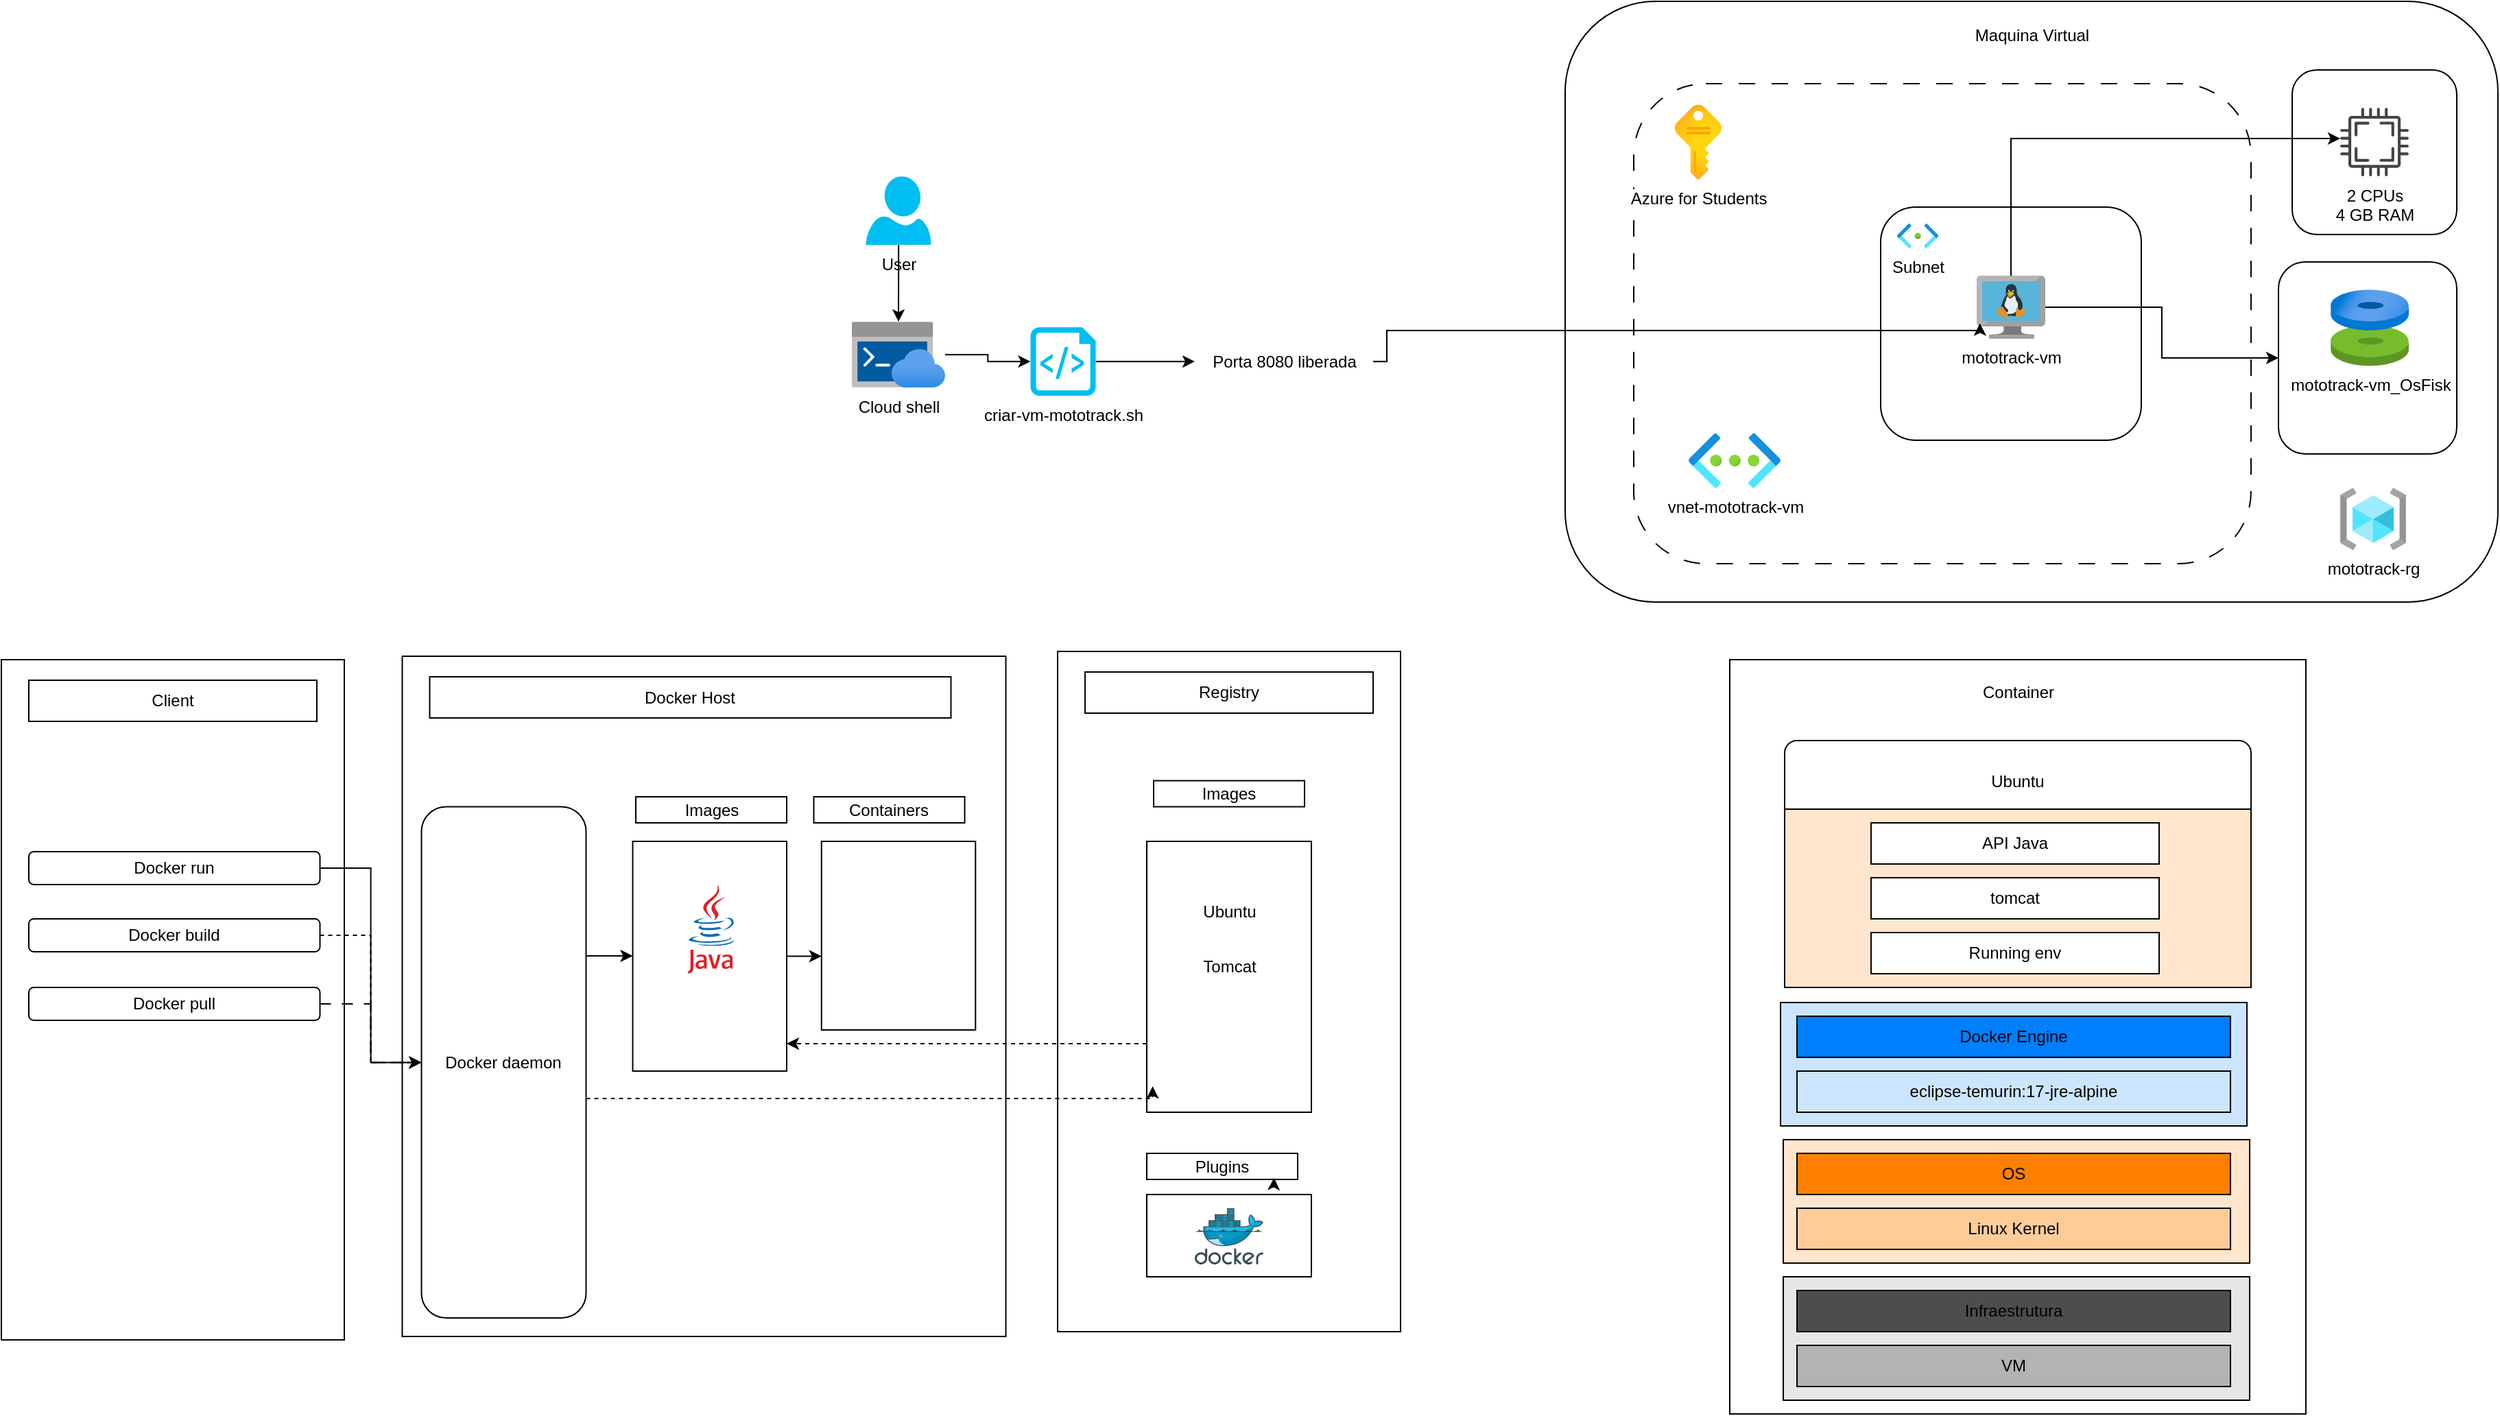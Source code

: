 <mxfile version="27.0.6">
  <diagram name="Página-1" id="lQXWjhHWw2OA61dbDkcA">
    <mxGraphModel dx="4224" dy="2559" grid="1" gridSize="10" guides="1" tooltips="1" connect="1" arrows="1" fold="1" page="1" pageScale="1" pageWidth="827" pageHeight="1169" math="0" shadow="0">
      <root>
        <mxCell id="0" />
        <mxCell id="1" parent="0" />
        <mxCell id="pNBGswzQlwmljYe4jD8q-54" value="" style="rounded=1;whiteSpace=wrap;html=1;" vertex="1" parent="1">
          <mxGeometry x="160" y="-50" width="680" height="438" as="geometry" />
        </mxCell>
        <mxCell id="pNBGswzQlwmljYe4jD8q-52" value="" style="rounded=1;whiteSpace=wrap;html=1;" vertex="1" parent="1">
          <mxGeometry x="680" y="140" width="130" height="140" as="geometry" />
        </mxCell>
        <mxCell id="pNBGswzQlwmljYe4jD8q-51" value="" style="rounded=1;whiteSpace=wrap;html=1;" vertex="1" parent="1">
          <mxGeometry x="690" width="120" height="120" as="geometry" />
        </mxCell>
        <mxCell id="pNBGswzQlwmljYe4jD8q-38" value="" style="rounded=1;whiteSpace=wrap;html=1;dashed=1;dashPattern=12 12;" vertex="1" parent="1">
          <mxGeometry x="210" y="10" width="450" height="350" as="geometry" />
        </mxCell>
        <mxCell id="pNBGswzQlwmljYe4jD8q-36" value="" style="rounded=1;whiteSpace=wrap;html=1;" vertex="1" parent="1">
          <mxGeometry x="390" y="100" width="190" height="170" as="geometry" />
        </mxCell>
        <mxCell id="pNBGswzQlwmljYe4jD8q-31" value="" style="rounded=0;whiteSpace=wrap;html=1;align=left;" vertex="1" parent="1">
          <mxGeometry x="280" y="430" width="420" height="550" as="geometry" />
        </mxCell>
        <mxCell id="pNBGswzQlwmljYe4jD8q-19" value="Ubuntu" style="rounded=1;whiteSpace=wrap;html=1;" vertex="1" parent="1">
          <mxGeometry x="320" y="489" width="340" height="60" as="geometry" />
        </mxCell>
        <mxCell id="pNBGswzQlwmljYe4jD8q-18" value="" style="rounded=0;whiteSpace=wrap;html=1;fillColor=#FFE6CC;" vertex="1" parent="1">
          <mxGeometry x="320" y="539" width="340" height="130" as="geometry" />
        </mxCell>
        <mxCell id="pNBGswzQlwmljYe4jD8q-17" value="" style="rounded=0;whiteSpace=wrap;html=1;fillColor=#CCE5FF;" vertex="1" parent="1">
          <mxGeometry x="317" y="680" width="340" height="90" as="geometry" />
        </mxCell>
        <mxCell id="pNBGswzQlwmljYe4jD8q-16" value="" style="rounded=0;whiteSpace=wrap;html=1;fillColor=#E6E6E6;" vertex="1" parent="1">
          <mxGeometry x="319" y="880" width="340" height="90" as="geometry" />
        </mxCell>
        <mxCell id="pNBGswzQlwmljYe4jD8q-15" value="" style="rounded=0;whiteSpace=wrap;html=1;fillColor=#FFE6CC;" vertex="1" parent="1">
          <mxGeometry x="319" y="780" width="340" height="90" as="geometry" />
        </mxCell>
        <mxCell id="pNBGswzQlwmljYe4jD8q-56" value="" style="edgeStyle=orthogonalEdgeStyle;rounded=0;orthogonalLoop=1;jettySize=auto;html=1;" edge="1" parent="1" source="pNBGswzQlwmljYe4jD8q-1" target="pNBGswzQlwmljYe4jD8q-41">
          <mxGeometry relative="1" as="geometry" />
        </mxCell>
        <mxCell id="pNBGswzQlwmljYe4jD8q-1" value="User" style="verticalLabelPosition=bottom;html=1;verticalAlign=top;align=center;strokeColor=none;fillColor=#00BEF2;shape=mxgraph.azure.user;" vertex="1" parent="1">
          <mxGeometry x="-349.75" y="77.57" width="47.5" height="50" as="geometry" />
        </mxCell>
        <mxCell id="pNBGswzQlwmljYe4jD8q-6" value="Infraestrutura" style="rounded=0;whiteSpace=wrap;html=1;fillColor=#4D4D4D;" vertex="1" parent="1">
          <mxGeometry x="329" y="890" width="316" height="30" as="geometry" />
        </mxCell>
        <mxCell id="pNBGswzQlwmljYe4jD8q-7" value="OS" style="rounded=0;whiteSpace=wrap;html=1;fillColor=#FF8000;" vertex="1" parent="1">
          <mxGeometry x="329" y="790" width="316" height="30" as="geometry" />
        </mxCell>
        <mxCell id="pNBGswzQlwmljYe4jD8q-8" value="Docker Engine" style="rounded=0;whiteSpace=wrap;html=1;fillColor=#007FFF;" vertex="1" parent="1">
          <mxGeometry x="329" y="690" width="316" height="30" as="geometry" />
        </mxCell>
        <mxCell id="pNBGswzQlwmljYe4jD8q-9" value="tomcat" style="rounded=0;whiteSpace=wrap;html=1;" vertex="1" parent="1">
          <mxGeometry x="383" y="589" width="210" height="30" as="geometry" />
        </mxCell>
        <mxCell id="pNBGswzQlwmljYe4jD8q-10" value="API Java" style="rounded=0;whiteSpace=wrap;html=1;" vertex="1" parent="1">
          <mxGeometry x="383" y="549" width="210" height="30" as="geometry" />
        </mxCell>
        <mxCell id="pNBGswzQlwmljYe4jD8q-11" value="eclipse-temurin:17-jre-alpine" style="rounded=0;whiteSpace=wrap;html=1;fillColor=#CCE5FF;" vertex="1" parent="1">
          <mxGeometry x="329" y="730" width="316" height="30" as="geometry" />
        </mxCell>
        <mxCell id="pNBGswzQlwmljYe4jD8q-12" value="Linux Kernel" style="rounded=0;whiteSpace=wrap;html=1;fillColor=#FFCC99;" vertex="1" parent="1">
          <mxGeometry x="329" y="830" width="316" height="30" as="geometry" />
        </mxCell>
        <mxCell id="pNBGswzQlwmljYe4jD8q-13" value="VM" style="rounded=0;whiteSpace=wrap;html=1;fillColor=#B3B3B3;" vertex="1" parent="1">
          <mxGeometry x="329" y="930" width="316" height="30" as="geometry" />
        </mxCell>
        <mxCell id="pNBGswzQlwmljYe4jD8q-21" value="Running env" style="rounded=0;whiteSpace=wrap;html=1;" vertex="1" parent="1">
          <mxGeometry x="383" y="629" width="210" height="30" as="geometry" />
        </mxCell>
        <mxCell id="pNBGswzQlwmljYe4jD8q-32" value="Container" style="text;html=1;align=center;verticalAlign=middle;resizable=0;points=[];autosize=1;strokeColor=none;fillColor=none;" vertex="1" parent="1">
          <mxGeometry x="450" y="439" width="80" height="30" as="geometry" />
        </mxCell>
        <mxCell id="pNBGswzQlwmljYe4jD8q-60" style="edgeStyle=orthogonalEdgeStyle;rounded=0;orthogonalLoop=1;jettySize=auto;html=1;entryX=0;entryY=0.5;entryDx=0;entryDy=0;" edge="1" parent="1" source="pNBGswzQlwmljYe4jD8q-34" target="pNBGswzQlwmljYe4jD8q-52">
          <mxGeometry relative="1" as="geometry" />
        </mxCell>
        <mxCell id="pNBGswzQlwmljYe4jD8q-61" style="edgeStyle=orthogonalEdgeStyle;rounded=0;orthogonalLoop=1;jettySize=auto;html=1;" edge="1" parent="1" source="pNBGswzQlwmljYe4jD8q-34" target="pNBGswzQlwmljYe4jD8q-50">
          <mxGeometry relative="1" as="geometry">
            <Array as="points">
              <mxPoint x="485" y="50" />
            </Array>
          </mxGeometry>
        </mxCell>
        <mxCell id="pNBGswzQlwmljYe4jD8q-34" value="mototrack-vm" style="image;sketch=0;aspect=fixed;html=1;points=[];align=center;fontSize=12;image=img/lib/mscae/VM_Linux.svg;" vertex="1" parent="1">
          <mxGeometry x="460" y="150" width="50" height="46" as="geometry" />
        </mxCell>
        <mxCell id="pNBGswzQlwmljYe4jD8q-35" value="" style="shape=image;html=1;verticalAlign=top;verticalLabelPosition=bottom;labelBackgroundColor=#ffffff;imageAspect=0;aspect=fixed;image=https://cdn1.iconfinder.com/data/icons/operating-system-flat-1/30/ubuntu-128.png" vertex="1" parent="1">
          <mxGeometry x="490" y="130" width="40" height="40" as="geometry" />
        </mxCell>
        <mxCell id="pNBGswzQlwmljYe4jD8q-37" value="Subnet" style="image;aspect=fixed;html=1;points=[];align=center;fontSize=12;image=img/lib/azure2/networking/Subnet.svg;" vertex="1" parent="1">
          <mxGeometry x="402" y="111.98" width="30.1" height="18.02" as="geometry" />
        </mxCell>
        <mxCell id="pNBGswzQlwmljYe4jD8q-57" value="" style="edgeStyle=orthogonalEdgeStyle;rounded=0;orthogonalLoop=1;jettySize=auto;html=1;" edge="1" parent="1" source="pNBGswzQlwmljYe4jD8q-41" target="pNBGswzQlwmljYe4jD8q-42">
          <mxGeometry relative="1" as="geometry" />
        </mxCell>
        <mxCell id="pNBGswzQlwmljYe4jD8q-41" value="Cloud shell" style="image;aspect=fixed;html=1;points=[];align=center;fontSize=12;image=img/lib/azure2/preview/Azure_Cloud_Shell.svg;" vertex="1" parent="1">
          <mxGeometry x="-360" y="183.57" width="68" height="48" as="geometry" />
        </mxCell>
        <mxCell id="pNBGswzQlwmljYe4jD8q-58" value="" style="edgeStyle=orthogonalEdgeStyle;rounded=0;orthogonalLoop=1;jettySize=auto;html=1;" edge="1" parent="1" source="pNBGswzQlwmljYe4jD8q-42" target="pNBGswzQlwmljYe4jD8q-55">
          <mxGeometry relative="1" as="geometry" />
        </mxCell>
        <mxCell id="pNBGswzQlwmljYe4jD8q-42" value="criar-vm-mototrack.sh" style="verticalLabelPosition=bottom;html=1;verticalAlign=top;align=center;strokeColor=none;fillColor=#00BEF2;shape=mxgraph.azure.script_file;pointerEvents=1;" vertex="1" parent="1">
          <mxGeometry x="-229.75" y="187.57" width="47.5" height="50" as="geometry" />
        </mxCell>
        <mxCell id="pNBGswzQlwmljYe4jD8q-46" value="Azure for Students" style="image;aspect=fixed;html=1;points=[];align=center;fontSize=12;image=img/lib/azure2/general/Subscriptions.svg;" vertex="1" parent="1">
          <mxGeometry x="240" y="25.14" width="34" height="54.86" as="geometry" />
        </mxCell>
        <mxCell id="pNBGswzQlwmljYe4jD8q-47" value="mototrack-rg" style="image;aspect=fixed;html=1;points=[];align=center;fontSize=12;image=img/lib/azure2/general/Resource_Groups.svg;" vertex="1" parent="1">
          <mxGeometry x="725" y="304.83" width="48" height="45.17" as="geometry" />
        </mxCell>
        <mxCell id="pNBGswzQlwmljYe4jD8q-48" value="vnet-mototrack-vm" style="image;aspect=fixed;html=1;points=[];align=center;fontSize=12;image=img/lib/azure2/networking/Virtual_Networks.svg;" vertex="1" parent="1">
          <mxGeometry x="250" y="264.83" width="67" height="40" as="geometry" />
        </mxCell>
        <mxCell id="pNBGswzQlwmljYe4jD8q-49" value="mototrack-vm_OsFisk" style="image;aspect=fixed;html=1;points=[];align=center;fontSize=12;image=img/lib/azure2/compute/Disks.svg;" vertex="1" parent="1">
          <mxGeometry x="718" y="160" width="57.0" height="56.0" as="geometry" />
        </mxCell>
        <mxCell id="pNBGswzQlwmljYe4jD8q-50" value="2 CPUs&lt;div&gt;4 GB RAM&lt;/div&gt;" style="sketch=0;pointerEvents=1;shadow=0;dashed=0;html=1;strokeColor=none;fillColor=#434445;aspect=fixed;labelPosition=center;verticalLabelPosition=bottom;verticalAlign=top;align=center;outlineConnect=0;shape=mxgraph.vvd.cpu;" vertex="1" parent="1">
          <mxGeometry x="725" y="27.57" width="50" height="50" as="geometry" />
        </mxCell>
        <mxCell id="pNBGswzQlwmljYe4jD8q-59" value="" style="edgeStyle=orthogonalEdgeStyle;rounded=0;orthogonalLoop=1;jettySize=auto;html=1;entryX=0.047;entryY=0.756;entryDx=0;entryDy=0;entryPerimeter=0;" edge="1" parent="1" source="pNBGswzQlwmljYe4jD8q-55" target="pNBGswzQlwmljYe4jD8q-34">
          <mxGeometry relative="1" as="geometry">
            <Array as="points">
              <mxPoint x="30" y="213" />
              <mxPoint x="30" y="190" />
              <mxPoint x="462" y="190" />
            </Array>
          </mxGeometry>
        </mxCell>
        <mxCell id="pNBGswzQlwmljYe4jD8q-55" value="Porta 8080 liberada" style="text;html=1;align=center;verticalAlign=middle;resizable=0;points=[];autosize=1;strokeColor=none;fillColor=none;" vertex="1" parent="1">
          <mxGeometry x="-110" y="197.57" width="130" height="30" as="geometry" />
        </mxCell>
        <mxCell id="pNBGswzQlwmljYe4jD8q-62" value="Maquina Virtual" style="text;html=1;align=center;verticalAlign=middle;resizable=0;points=[];autosize=1;strokeColor=none;fillColor=none;" vertex="1" parent="1">
          <mxGeometry x="445" y="-40" width="110" height="30" as="geometry" />
        </mxCell>
        <mxCell id="pNBGswzQlwmljYe4jD8q-63" value="" style="rounded=0;whiteSpace=wrap;html=1;" vertex="1" parent="1">
          <mxGeometry x="-980" y="430" width="250" height="496" as="geometry" />
        </mxCell>
        <mxCell id="pNBGswzQlwmljYe4jD8q-64" value="Client" style="rounded=0;whiteSpace=wrap;html=1;" vertex="1" parent="1">
          <mxGeometry x="-960" y="445" width="210" height="30" as="geometry" />
        </mxCell>
        <mxCell id="pNBGswzQlwmljYe4jD8q-68" value="" style="rounded=0;whiteSpace=wrap;html=1;" vertex="1" parent="1">
          <mxGeometry x="-687.75" y="427.5" width="440" height="496" as="geometry" />
        </mxCell>
        <mxCell id="pNBGswzQlwmljYe4jD8q-69" value="Docker Host" style="rounded=0;whiteSpace=wrap;html=1;" vertex="1" parent="1">
          <mxGeometry x="-667.75" y="442.5" width="380" height="30" as="geometry" />
        </mxCell>
        <mxCell id="pNBGswzQlwmljYe4jD8q-97" style="edgeStyle=orthogonalEdgeStyle;rounded=0;orthogonalLoop=1;jettySize=auto;html=1;" edge="1" parent="1" source="pNBGswzQlwmljYe4jD8q-71" target="pNBGswzQlwmljYe4jD8q-79">
          <mxGeometry relative="1" as="geometry" />
        </mxCell>
        <mxCell id="pNBGswzQlwmljYe4jD8q-71" value="Docker run" style="rounded=1;whiteSpace=wrap;html=1;" vertex="1" parent="1">
          <mxGeometry x="-960" y="570" width="212.25" height="24" as="geometry" />
        </mxCell>
        <mxCell id="pNBGswzQlwmljYe4jD8q-98" style="edgeStyle=orthogonalEdgeStyle;rounded=0;orthogonalLoop=1;jettySize=auto;html=1;dashed=1;" edge="1" parent="1" source="pNBGswzQlwmljYe4jD8q-72" target="pNBGswzQlwmljYe4jD8q-79">
          <mxGeometry relative="1" as="geometry" />
        </mxCell>
        <mxCell id="pNBGswzQlwmljYe4jD8q-72" value="Docker build" style="rounded=1;whiteSpace=wrap;html=1;" vertex="1" parent="1">
          <mxGeometry x="-960" y="619" width="212.25" height="24" as="geometry" />
        </mxCell>
        <mxCell id="pNBGswzQlwmljYe4jD8q-99" style="edgeStyle=orthogonalEdgeStyle;rounded=0;orthogonalLoop=1;jettySize=auto;html=1;dashed=1;dashPattern=8 8;" edge="1" parent="1" source="pNBGswzQlwmljYe4jD8q-73" target="pNBGswzQlwmljYe4jD8q-79">
          <mxGeometry relative="1" as="geometry" />
        </mxCell>
        <mxCell id="pNBGswzQlwmljYe4jD8q-73" value="Docker pull" style="rounded=1;whiteSpace=wrap;html=1;" vertex="1" parent="1">
          <mxGeometry x="-960" y="669" width="212.25" height="24" as="geometry" />
        </mxCell>
        <mxCell id="pNBGswzQlwmljYe4jD8q-74" value="Images" style="rounded=0;whiteSpace=wrap;html=1;" vertex="1" parent="1">
          <mxGeometry x="-517.5" y="530" width="110" height="19" as="geometry" />
        </mxCell>
        <mxCell id="pNBGswzQlwmljYe4jD8q-101" style="edgeStyle=orthogonalEdgeStyle;rounded=0;orthogonalLoop=1;jettySize=auto;html=1;" edge="1" parent="1" source="pNBGswzQlwmljYe4jD8q-75" target="pNBGswzQlwmljYe4jD8q-78">
          <mxGeometry relative="1" as="geometry">
            <Array as="points">
              <mxPoint x="-410" y="631" />
              <mxPoint x="-410" y="631" />
            </Array>
          </mxGeometry>
        </mxCell>
        <mxCell id="pNBGswzQlwmljYe4jD8q-75" value="" style="rounded=0;whiteSpace=wrap;html=1;" vertex="1" parent="1">
          <mxGeometry x="-519.75" y="562.5" width="112.25" height="167.5" as="geometry" />
        </mxCell>
        <mxCell id="pNBGswzQlwmljYe4jD8q-76" value="" style="dashed=0;outlineConnect=0;html=1;align=center;labelPosition=center;verticalLabelPosition=bottom;verticalAlign=top;shape=mxgraph.weblogos.java" vertex="1" parent="1">
          <mxGeometry x="-479.75" y="594" width="34.4" height="65" as="geometry" />
        </mxCell>
        <mxCell id="pNBGswzQlwmljYe4jD8q-77" value="Containers" style="rounded=0;whiteSpace=wrap;html=1;" vertex="1" parent="1">
          <mxGeometry x="-387.75" y="530" width="110" height="19" as="geometry" />
        </mxCell>
        <mxCell id="pNBGswzQlwmljYe4jD8q-78" value="" style="rounded=0;whiteSpace=wrap;html=1;" vertex="1" parent="1">
          <mxGeometry x="-382.12" y="562.5" width="112.25" height="137.5" as="geometry" />
        </mxCell>
        <mxCell id="pNBGswzQlwmljYe4jD8q-100" style="edgeStyle=orthogonalEdgeStyle;rounded=0;orthogonalLoop=1;jettySize=auto;html=1;" edge="1" parent="1" source="pNBGswzQlwmljYe4jD8q-79" target="pNBGswzQlwmljYe4jD8q-75">
          <mxGeometry relative="1" as="geometry">
            <Array as="points">
              <mxPoint x="-540" y="646" />
              <mxPoint x="-540" y="646" />
            </Array>
          </mxGeometry>
        </mxCell>
        <mxCell id="pNBGswzQlwmljYe4jD8q-79" value="Docker daemon" style="rounded=1;whiteSpace=wrap;html=1;" vertex="1" parent="1">
          <mxGeometry x="-673.75" y="537.25" width="120" height="372.75" as="geometry" />
        </mxCell>
        <mxCell id="pNBGswzQlwmljYe4jD8q-81" value="" style="rounded=0;whiteSpace=wrap;html=1;" vertex="1" parent="1">
          <mxGeometry x="-210" y="424" width="250" height="496" as="geometry" />
        </mxCell>
        <mxCell id="pNBGswzQlwmljYe4jD8q-82" value="Registry" style="rounded=0;whiteSpace=wrap;html=1;" vertex="1" parent="1">
          <mxGeometry x="-190" y="439" width="210" height="30" as="geometry" />
        </mxCell>
        <mxCell id="pNBGswzQlwmljYe4jD8q-86" value="Images" style="rounded=0;whiteSpace=wrap;html=1;" vertex="1" parent="1">
          <mxGeometry x="-140" y="518.25" width="110" height="19" as="geometry" />
        </mxCell>
        <mxCell id="pNBGswzQlwmljYe4jD8q-102" style="edgeStyle=orthogonalEdgeStyle;rounded=0;orthogonalLoop=1;jettySize=auto;html=1;dashed=1;" edge="1" parent="1" source="pNBGswzQlwmljYe4jD8q-87" target="pNBGswzQlwmljYe4jD8q-75">
          <mxGeometry relative="1" as="geometry">
            <Array as="points">
              <mxPoint x="-280" y="710" />
              <mxPoint x="-280" y="710" />
            </Array>
          </mxGeometry>
        </mxCell>
        <mxCell id="pNBGswzQlwmljYe4jD8q-87" value="" style="rounded=0;whiteSpace=wrap;html=1;" vertex="1" parent="1">
          <mxGeometry x="-145" y="562.5" width="120" height="197.5" as="geometry" />
        </mxCell>
        <mxCell id="pNBGswzQlwmljYe4jD8q-90" value="" style="rounded=0;whiteSpace=wrap;html=1;" vertex="1" parent="1">
          <mxGeometry x="-145" y="820" width="120" height="60" as="geometry" />
        </mxCell>
        <mxCell id="pNBGswzQlwmljYe4jD8q-93" value="Ubuntu" style="shape=image;html=1;verticalAlign=top;verticalLabelPosition=bottom;labelBackgroundColor=#ffffff;imageAspect=0;aspect=fixed;image=https://cdn1.iconfinder.com/data/icons/operating-system-flat-1/30/ubuntu-128.png" vertex="1" parent="1">
          <mxGeometry x="-100" y="570" width="30" height="30" as="geometry" />
        </mxCell>
        <mxCell id="pNBGswzQlwmljYe4jD8q-95" value="Tomcat" style="text;html=1;align=center;verticalAlign=middle;resizable=0;points=[];autosize=1;strokeColor=none;fillColor=none;" vertex="1" parent="1">
          <mxGeometry x="-115" y="639" width="60" height="30" as="geometry" />
        </mxCell>
        <mxCell id="pNBGswzQlwmljYe4jD8q-96" value="" style="image;sketch=0;aspect=fixed;html=1;points=[];align=center;fontSize=12;image=img/lib/mscae/Docker.svg;" vertex="1" parent="1">
          <mxGeometry x="-110" y="830" width="50" height="41" as="geometry" />
        </mxCell>
        <mxCell id="pNBGswzQlwmljYe4jD8q-104" value="Plugins" style="rounded=0;whiteSpace=wrap;html=1;" vertex="1" parent="1">
          <mxGeometry x="-145" y="790" width="110" height="19" as="geometry" />
        </mxCell>
        <mxCell id="pNBGswzQlwmljYe4jD8q-105" style="edgeStyle=orthogonalEdgeStyle;rounded=0;orthogonalLoop=1;jettySize=auto;html=1;exitX=0.75;exitY=1;exitDx=0;exitDy=0;entryX=0.844;entryY=0.938;entryDx=0;entryDy=0;entryPerimeter=0;" edge="1" parent="1" source="pNBGswzQlwmljYe4jD8q-104" target="pNBGswzQlwmljYe4jD8q-104">
          <mxGeometry relative="1" as="geometry" />
        </mxCell>
        <mxCell id="pNBGswzQlwmljYe4jD8q-107" style="edgeStyle=orthogonalEdgeStyle;rounded=0;orthogonalLoop=1;jettySize=auto;html=1;entryX=0.036;entryY=0.904;entryDx=0;entryDy=0;entryPerimeter=0;dashed=1;" edge="1" parent="1" source="pNBGswzQlwmljYe4jD8q-79" target="pNBGswzQlwmljYe4jD8q-87">
          <mxGeometry relative="1" as="geometry">
            <Array as="points">
              <mxPoint x="-141" y="750" />
            </Array>
          </mxGeometry>
        </mxCell>
      </root>
    </mxGraphModel>
  </diagram>
</mxfile>
